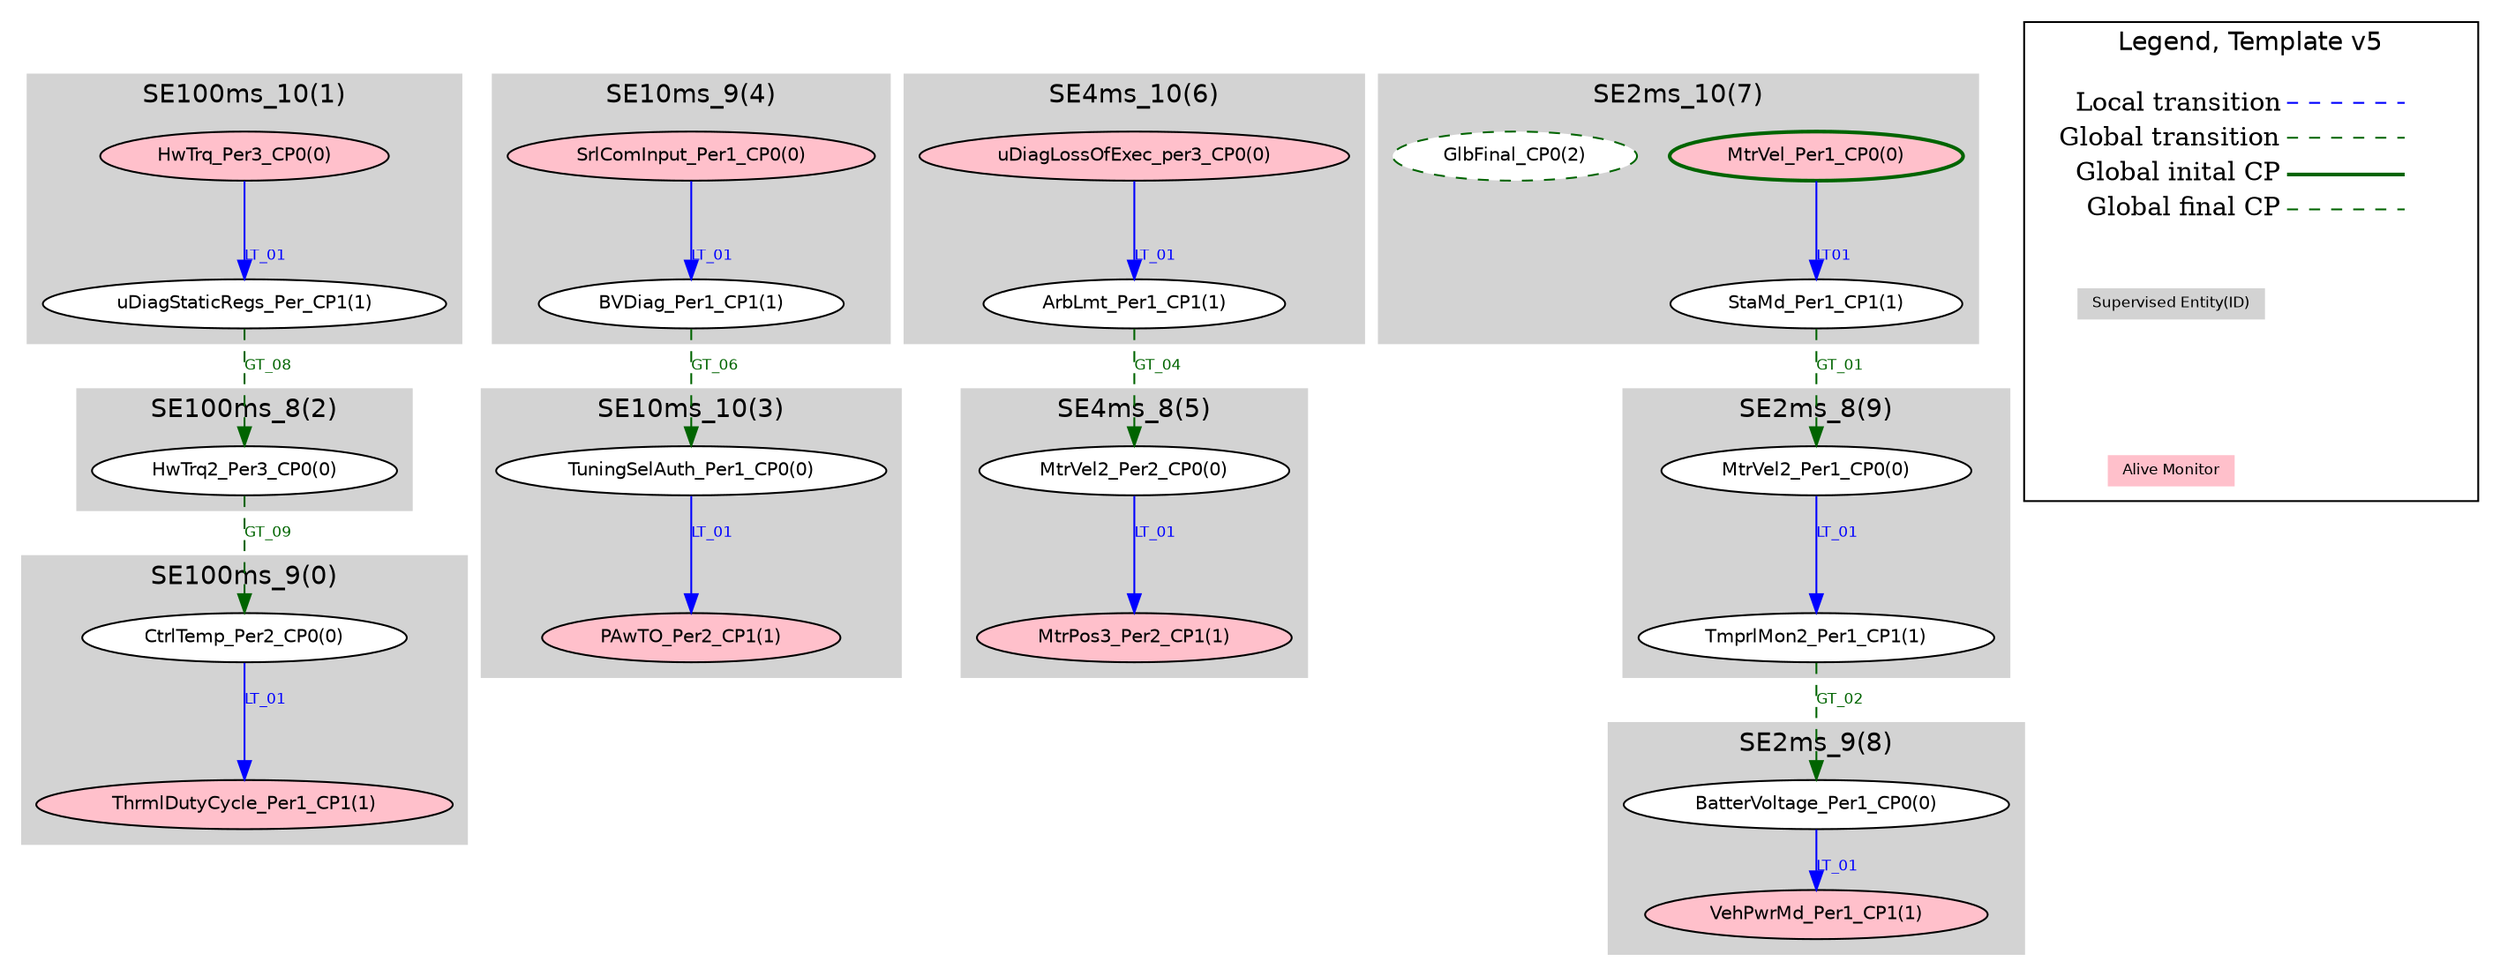 
/* Version Control:
 * Date Created:      Fri Sep  21 08:20:17 2012
 * %version:          EA3#2.2.8 %
 * %derived_by:       gz324f %
 * %date_modified:    Tue May 28 10:09:32 2013 %
 *---------------------------------------------------------------------------------------------------------------------
 * Date      Rev      Author         Change Description                                                        SCR #
 * -------   -------  --------  ---------------------------------------------------------------------------  ----------
 * 09/03/11   1       JJW       Initial template creation
 * 09/27/12   2       JJW       Addition of Global transition vector generation
 * 01/04/13   3       JJW       Addition of Global transition Inital/Final style generation and outlines to all nodes
 *								Updated generation looping process to ensure all checkpoint nodes are defined, regardless
 *                              of whether they are used in a transition.
 * 05/28/13   5       JJW       Addition of diagram legend
 */
digraph G {
/* Specify a drawing size for 11x17 paper with 0.5 in margins */
page="11,16";
ranksep="0.2"; /* Reduce the separation between entities from default to reduce drawing size */



/* Supervised Entities */
		subgraph cluster_0 {
		style=filled;
		color=lightgrey;
		fontname=Helvetica
		node [height=0.3, fontname=Helvetica, fontcolor=black, fontsize=10];
		edge [color=blue, fontname=Helvetica, fontcolor=blue, fontsize=8];
	/* Checkpoint nodes and formatting */
				"CtrlTemp_Per2_CP0(0)" [fillcolor=white, style=filled]/* Checkpoint */
				"ThrmlDutyCycle_Per1_CP1(1)" [fillcolor=pink, style=filled]/* Checkpoint */
		/* Local transition vectors */
				"CtrlTemp_Per2_CP0(0)" -> "ThrmlDutyCycle_Per1_CP1(1)" [ label="LT_01" ];
		label = "SE100ms_9(0)";
	}
		subgraph cluster_1 {
		style=filled;
		color=lightgrey;
		fontname=Helvetica
		node [height=0.3, fontname=Helvetica, fontcolor=black, fontsize=10];
		edge [color=blue, fontname=Helvetica, fontcolor=blue, fontsize=8];
	/* Checkpoint nodes and formatting */
				"HwTrq_Per3_CP0(0)" [fillcolor=pink, style=filled]/* Checkpoint */
				"uDiagStaticRegs_Per_CP1(1)" [fillcolor=white, style=filled]/* Checkpoint */
		/* Local transition vectors */
				"HwTrq_Per3_CP0(0)" -> "uDiagStaticRegs_Per_CP1(1)" [ label="LT_01" ];
		label = "SE100ms_10(1)";
	}
		subgraph cluster_2 {
		style=filled;
		color=lightgrey;
		fontname=Helvetica
		node [height=0.3, fontname=Helvetica, fontcolor=black, fontsize=10];
		edge [color=blue, fontname=Helvetica, fontcolor=blue, fontsize=8];
	/* Checkpoint nodes and formatting */
				"HwTrq2_Per3_CP0(0)" [fillcolor=white, style=filled]/* Checkpoint */
		/* Local transition vectors */
		label = "SE100ms_8(2)";
	}
		subgraph cluster_3 {
		style=filled;
		color=lightgrey;
		fontname=Helvetica
		node [height=0.3, fontname=Helvetica, fontcolor=black, fontsize=10];
		edge [color=blue, fontname=Helvetica, fontcolor=blue, fontsize=8];
	/* Checkpoint nodes and formatting */
				"TuningSelAuth_Per1_CP0(0)" [fillcolor=white, style=filled]/* Checkpoint */
				"PAwTO_Per2_CP1(1)" [fillcolor=pink, style=filled]/* Checkpoint */
		/* Local transition vectors */
				"TuningSelAuth_Per1_CP0(0)" -> "PAwTO_Per2_CP1(1)" [ label="LT_01" ];
		label = "SE10ms_10(3)";
	}
		subgraph cluster_4 {
		style=filled;
		color=lightgrey;
		fontname=Helvetica
		node [height=0.3, fontname=Helvetica, fontcolor=black, fontsize=10];
		edge [color=blue, fontname=Helvetica, fontcolor=blue, fontsize=8];
	/* Checkpoint nodes and formatting */
				"SrlComInput_Per1_CP0(0)" [fillcolor=pink, style=filled]/* Checkpoint */
				"BVDiag_Per1_CP1(1)" [fillcolor=white, style=filled]/* Checkpoint */
		/* Local transition vectors */
				"SrlComInput_Per1_CP0(0)" -> "BVDiag_Per1_CP1(1)" [ label="LT_01" ];
		label = "SE10ms_9(4)";
	}
		subgraph cluster_5 {
		style=filled;
		color=lightgrey;
		fontname=Helvetica
		node [height=0.3, fontname=Helvetica, fontcolor=black, fontsize=10];
		edge [color=blue, fontname=Helvetica, fontcolor=blue, fontsize=8];
	/* Checkpoint nodes and formatting */
				"MtrVel2_Per2_CP0(0)" [fillcolor=white, style=filled]/* Checkpoint */
				"MtrPos3_Per2_CP1(1)" [fillcolor=pink, style=filled]/* Checkpoint */
		/* Local transition vectors */
				"MtrVel2_Per2_CP0(0)" -> "MtrPos3_Per2_CP1(1)" [ label="LT_01" ];
		label = "SE4ms_8(5)";
	}
		subgraph cluster_6 {
		style=filled;
		color=lightgrey;
		fontname=Helvetica
		node [height=0.3, fontname=Helvetica, fontcolor=black, fontsize=10];
		edge [color=blue, fontname=Helvetica, fontcolor=blue, fontsize=8];
	/* Checkpoint nodes and formatting */
				"uDiagLossOfExec_per3_CP0(0)" [fillcolor=pink, style=filled]/* Checkpoint */
				"ArbLmt_Per1_CP1(1)" [fillcolor=white, style=filled]/* Checkpoint */
		/* Local transition vectors */
				"uDiagLossOfExec_per3_CP0(0)" -> "ArbLmt_Per1_CP1(1)" [ label="LT_01" ];
		label = "SE4ms_10(6)";
	}
		subgraph cluster_7 {
		style=filled;
		color=lightgrey;
		fontname=Helvetica
		node [height=0.3, fontname=Helvetica, fontcolor=black, fontsize=10];
		edge [color=blue, fontname=Helvetica, fontcolor=blue, fontsize=8];
	/* Checkpoint nodes and formatting */
				"MtrVel_Per1_CP0(0)" [fillcolor=pink, style="filled,bold" color=darkgreen]/* Checkpoint */
				"StaMd_Per1_CP1(1)" [fillcolor=white, style=filled]/* Checkpoint */
				"GlbFinal_CP0(2)" [fillcolor=white, style="filled,dashed" color=darkgreen]/* Checkpoint */
		/* Local transition vectors */
				"MtrVel_Per1_CP0(0)" -> "StaMd_Per1_CP1(1)" [ label="LT01" ];
		label = "SE2ms_10(7)";
	}
		subgraph cluster_8 {
		style=filled;
		color=lightgrey;
		fontname=Helvetica
		node [height=0.3, fontname=Helvetica, fontcolor=black, fontsize=10];
		edge [color=blue, fontname=Helvetica, fontcolor=blue, fontsize=8];
	/* Checkpoint nodes and formatting */
				"BatterVoltage_Per1_CP0(0)" [fillcolor=white, style=filled]/* Checkpoint */
				"VehPwrMd_Per1_CP1(1)" [fillcolor=pink, style=filled]/* Checkpoint */
		/* Local transition vectors */
				"BatterVoltage_Per1_CP0(0)" -> "VehPwrMd_Per1_CP1(1)" [ label="LT_01" ];
		label = "SE2ms_9(8)";
	}
		subgraph cluster_9 {
		style=filled;
		color=lightgrey;
		fontname=Helvetica
		node [height=0.3, fontname=Helvetica, fontcolor=black, fontsize=10];
		edge [color=blue, fontname=Helvetica, fontcolor=blue, fontsize=8];
	/* Checkpoint nodes and formatting */
				"MtrVel2_Per1_CP0(0)" [fillcolor=white, style=filled]/* Checkpoint */
				"TmprlMon2_Per1_CP1(1)" [fillcolor=white, style=filled]/* Checkpoint */
		/* Local transition vectors */
				"MtrVel2_Per1_CP0(0)" -> "TmprlMon2_Per1_CP1(1)" [ label="LT_01" ];
		label = "SE2ms_8(9)";
	}
/* Global Transition Vectors */
		fontname=Helvetica
		edge [color=darkgreen, style=dashed, fontname=Helvetica, fontcolor=darkgreen, fontsize=8];
/* WdgMConfigSet - WdgM_Runtime */
	/* WdgMMode - WdgMMode */
		/* WdgMGlobalTransition - WdgMProgramFlowSupervision */
			"StaMd_Per1_CP1(1)" -> "MtrVel2_Per1_CP0(0)" [ label="GT_01" ];
			"TmprlMon2_Per1_CP1(1)" -> "BatterVoltage_Per1_CP0(0)" [ label="GT_02" ];
			"ArbLmt_Per1_CP1(1)" -> "MtrVel2_Per2_CP0(0)" [ label="GT_04" ];
			"BVDiag_Per1_CP1(1)" -> "TuningSelAuth_Per1_CP0(0)" [ label="GT_06" ];
			"uDiagStaticRegs_Per_CP1(1)" -> "HwTrq2_Per3_CP0(0)" [ label="GT_08" ];
			"HwTrq2_Per3_CP0(0)" -> "CtrlTemp_Per2_CP0(0)" [ label="GT_09" ];

/* Create a Legend to describe drawing elements and the drawing template version*/
  node [shape=plaintext]
  subgraph cluster_99 { 
    label = "Legend, Template v5";
	{rank=same;key;key2}
    key [label=<<table border="0" cellpadding="2" cellspacing="0" cellborder="0">
      <tr><td align="right" port="i1">Local transition</td></tr>
      <tr><td align="right" port="i2">Global transition</td></tr>
      <tr><td align="right" port="i3">Global inital CP</td></tr>
      <tr><td align="right" port="i4">Global final CP</td></tr>
      </table>>]
    key2 [label=<<table border="0" cellpadding="2" cellspacing="0" cellborder="0">
      <tr><td port="i1"> </td></tr>
      <tr><td port="i2"> </td></tr>
      <tr><td port="i3"> </td></tr>
      <tr><td port="i4"> </td></tr>
      </table>>]
	  
	/* Supervised Entity shape */
	node [height=0.2, fontname=Helvetica, fontcolor=black, fontsize=8];
	"Supervised Entity(ID)" [fillcolor=lightgrey, style=filled]

	/* Alive monitoring point color */
	node [height=0.2, fontname=Helvetica, fontcolor=black, fontsize=8];
	"Alive Monitor" [fillcolor=pink, style=filled]

	/* Visible edges in the key */  
    key:i1:e -> key2:i1:w [color=blue]
    key:i2:e -> key2:i2:w [color=darkgreen, style=dashed]
    key:i3:e -> key2:i3:w [color=darkgreen, style=bold, arrowhead=none]
    key:i4:e -> key2:i4:w [color=darkgreen, style=dashed, arrowhead=none]
	
	/* Invisible edges for layout purposes */
	key:i4 -> "Supervised Entity(ID)" [style="invis"]
	"Supervised Entity(ID)" -> "Alive Monitor" [style="invis"]
  }

}

